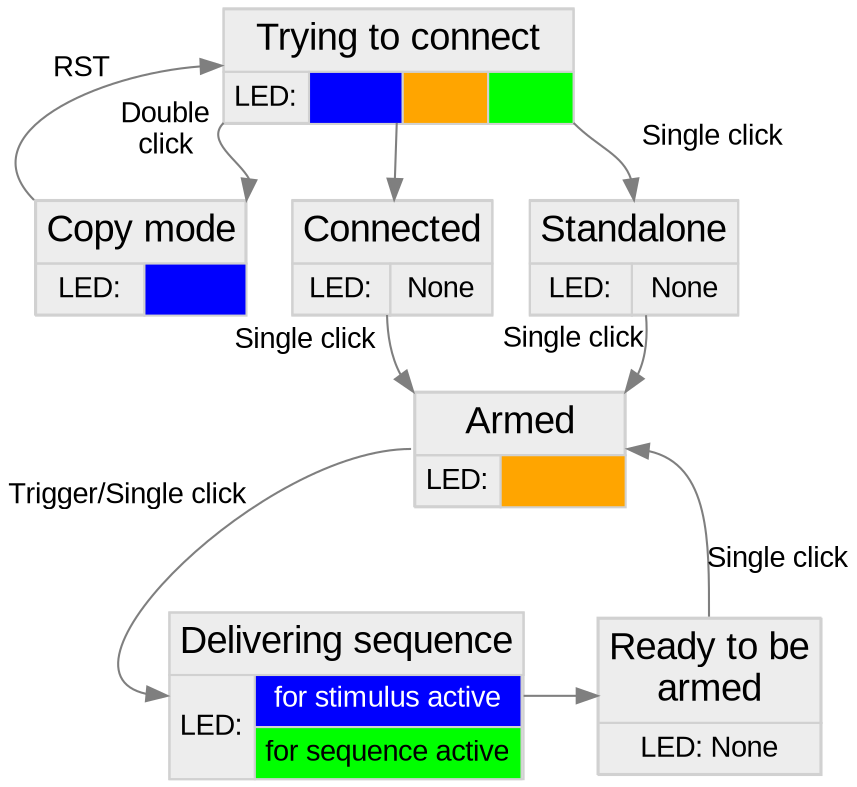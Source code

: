 digraph workflow{
	forcelabels = true;
	node [fontname = "sans", style=filled];
	edge [fontname = "sans", color=gray50];
	connect [shape=box, margin=0, color=grey82, fillcolor=grey93, fontname="Arial", label = <
	<TABLE BORDER="0" CELLBORDER="1" CELLSPACING="0" CELLPADDING="4">
		<TR><TD COLSPAN="4"><FONT POINT-SIZE="18">Trying to connect</FONT></TD>
		</TR>
		<TR><TD>LED:</TD> <TD BGCOLOR="blue"> <FONT COLOR="blue">LED:</FONT></TD> <TD BGCOLOR="orange"><FONT COLOR="orange">LED:</FONT></TD> <TD BGCOLOR="green"><FONT COLOR="green">LED:</FONT></TD>
		</TR>
	</TABLE>>];

	copy [shape=box, margin=0, color=grey82, fillcolor=grey93, fontname="Arial", label = <
	<TABLE BORDER="0" CELLBORDER="1" CELLSPACING="0" CELLPADDING="4">
		<TR><TD COLSPAN="2"><FONT POINT-SIZE="18">Copy mode</FONT></TD>
		</TR>
		<TR><TD>LED:</TD> <TD BGCOLOR="blue"><FONT COLOR="blue">Blue</FONT></TD>
		</TR>
	</TABLE>>];

	standalone [shape=box, margin=0, color=grey82, fillcolor=grey93, fontname="Arial", label = <
	<TABLE BORDER="0" CELLBORDER="1" CELLSPACING="0" CELLPADDING="4">
		<TR><TD COLSPAN="2"><FONT POINT-SIZE="18">Standalone</FONT></TD>
		</TR>
		<TR><TD>LED:</TD><TD>None</TD>
		</TR>
	</TABLE>>];

	connected [shape=box, margin=0, color=grey82, fillcolor=grey93, fontname="Arial", label = <
	<TABLE BORDER="0" CELLBORDER="1" CELLSPACING="0" CELLPADDING="4">
		<TR><TD COLSPAN="2"><FONT POINT-SIZE="18">Connected</FONT></TD>
		</TR>
		<TR><TD>LED:</TD><TD>None</TD>
		</TR>
	</TABLE>>];

	armed [shape=box, margin=0, color=grey82, fillcolor=grey93, fontname="Arial", label = <
	<TABLE BORDER="0" CELLBORDER="1" CELLSPACING="0" CELLPADDING="4">
		<TR><TD COLSPAN="2"><FONT POINT-SIZE="18">Armed</FONT></TD>
		</TR>
		<TR><TD>LED:</TD> <TD BGCOLOR="orange"> <FONT COLOR="orange">Orange</FONT></TD>
		</TR>
	</TABLE>>];

	afterdelivery [shape=box, margin=0, color=grey82, fillcolor=grey93, fontname="Arial", label = <
	<TABLE BORDER="0" CELLBORDER="1" CELLSPACING="0" CELLPADDING="4">
		<TR><TD><FONT POINT-SIZE="18">Ready to be<BR/>armed</FONT></TD>
		</TR>
		<TR><TD>LED: None</TD>
		</TR>
	</TABLE>>];

	delivering [shape=box, margin=0, color=grey82, fillcolor=grey93, fontname="Arial", label = <
	<TABLE BORDER="0" CELLBORDER="1" CELLSPACING="0" CELLPADDING="4">
		<TR><TD COLSPAN="3"><FONT POINT-SIZE="18">Delivering sequence</FONT></TD>
		</TR>
		<TR><TD ROWSPAN="2">LED:</TD> <TD BGCOLOR="blue"><FONT COLOR="white"> for stimulus active</FONT> </TD></TR>
		<TR><TD BGCOLOR="green">for sequence active</TD>
		</TR>
	</TABLE>>];

	#invis[shape=none label=""]

	{rank=same copy standalone connected}
	{rank=same delivering afterdelivery}
	#{rank=same invis afterdelivery}

	connect:sw -> copy:ne [fontname="Arial", xlabel ="Double   \nclick   "];
	copy:nw -> connect:w [fontname="Arial", xlabel ="RST"];
	connect -> connected
	connect:se -> standalone:n [fontname="Arial", xlabel = "\n    Single click"];
	standalone -> armed:ne [fontname="Arial", xlabel = "        Single click"];
	connected -> armed:nw [fontname="Arial", xlabel = "Single click  "];
	#armed -> invis -> delivering [style=invis]
	afterdelivery:n -> armed:e [fontname="Arial", label = "Single click"];
	delivering:e -> afterdelivery:w
	armed:w -> delivering:w [fontname="Arial", xlabel = "Trigger/Single click"];
}
